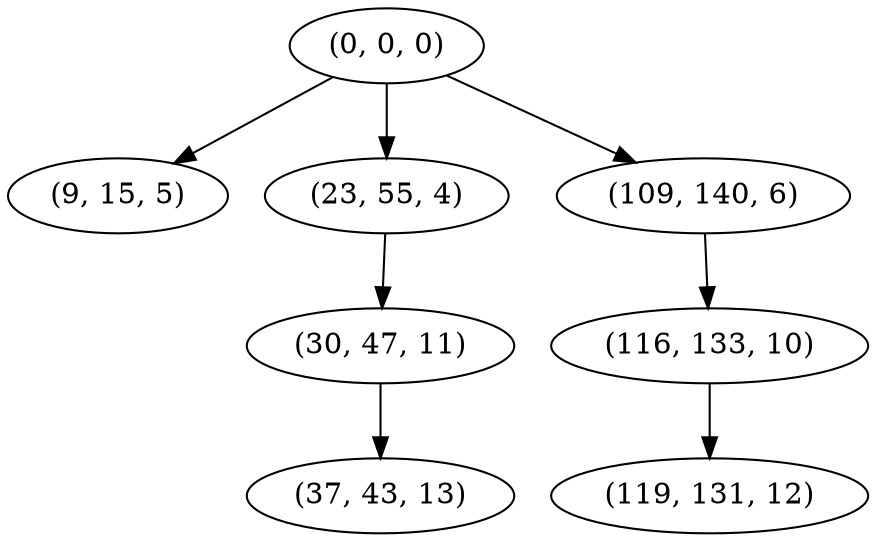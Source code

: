 digraph tree {
    "(0, 0, 0)";
    "(9, 15, 5)";
    "(23, 55, 4)";
    "(30, 47, 11)";
    "(37, 43, 13)";
    "(109, 140, 6)";
    "(116, 133, 10)";
    "(119, 131, 12)";
    "(0, 0, 0)" -> "(9, 15, 5)";
    "(0, 0, 0)" -> "(23, 55, 4)";
    "(0, 0, 0)" -> "(109, 140, 6)";
    "(23, 55, 4)" -> "(30, 47, 11)";
    "(30, 47, 11)" -> "(37, 43, 13)";
    "(109, 140, 6)" -> "(116, 133, 10)";
    "(116, 133, 10)" -> "(119, 131, 12)";
}

